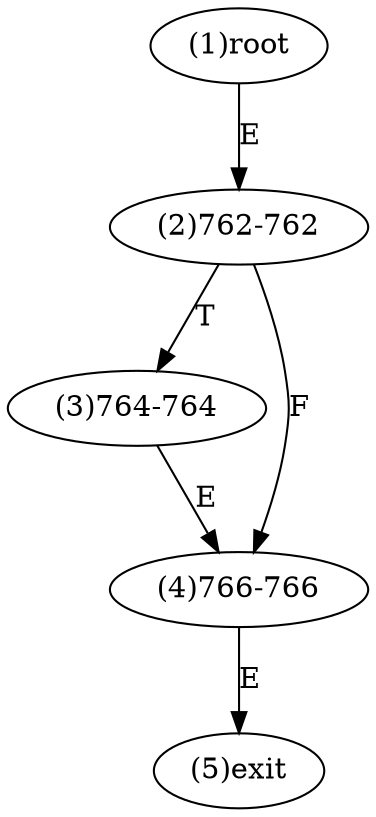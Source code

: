 digraph "" { 
1[ label="(1)root"];
2[ label="(2)762-762"];
3[ label="(3)764-764"];
4[ label="(4)766-766"];
5[ label="(5)exit"];
1->2[ label="E"];
2->4[ label="F"];
2->3[ label="T"];
3->4[ label="E"];
4->5[ label="E"];
}